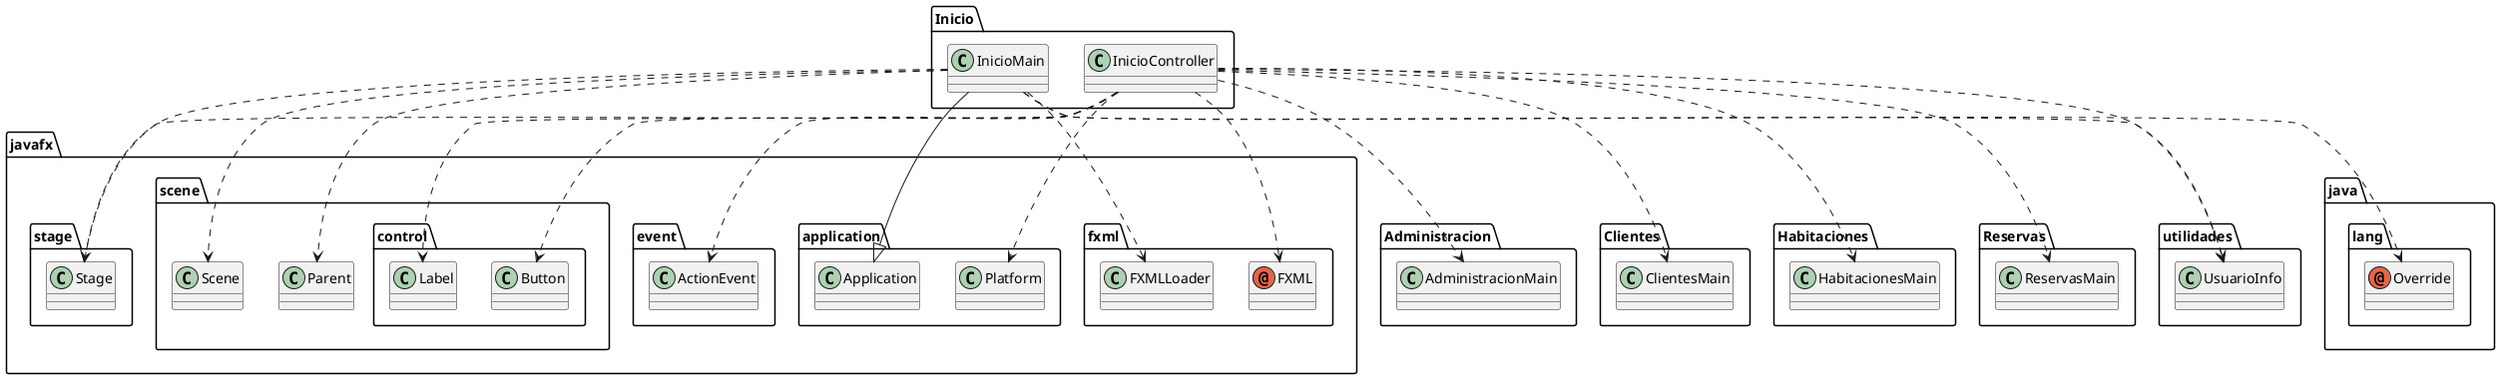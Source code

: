 @startuml
annotation java.lang.Override
annotation javafx.fxml.FXML
class Administracion.AdministracionMain
class Clientes.ClientesMain
class Habitaciones.HabitacionesMain
class Inicio.InicioController
class Inicio.InicioMain
class Reservas.ReservasMain
class javafx.application.Application
class javafx.application.Platform
class javafx.event.ActionEvent
class javafx.fxml.FXMLLoader
class javafx.scene.Parent
class javafx.scene.Scene
class javafx.scene.control.Button
class javafx.scene.control.Label
class javafx.stage.Stage
class utilidades.UsuarioInfo
Inicio.InicioController ..> javafx.fxml.FXML
Inicio.InicioController ..> Administracion.AdministracionMain
Inicio.InicioController ..> Clientes.ClientesMain
Inicio.InicioController ..> Habitaciones.HabitacionesMain
Inicio.InicioController ..> Reservas.ReservasMain
Inicio.InicioController ..> javafx.application.Platform
Inicio.InicioController ..> javafx.event.ActionEvent
Inicio.InicioController ..> javafx.scene.control.Button
Inicio.InicioController ..> javafx.scene.control.Label
Inicio.InicioController ..> javafx.stage.Stage
Inicio.InicioController ..> utilidades.UsuarioInfo
Inicio.InicioMain ..> java.lang.Override
Inicio.InicioMain --|> javafx.application.Application
Inicio.InicioMain ..> javafx.fxml.FXMLLoader
Inicio.InicioMain ..> javafx.scene.Parent
Inicio.InicioMain ..> javafx.scene.Scene
Inicio.InicioMain ..> javafx.stage.Stage
Inicio.InicioMain ..> utilidades.UsuarioInfo
@enduml